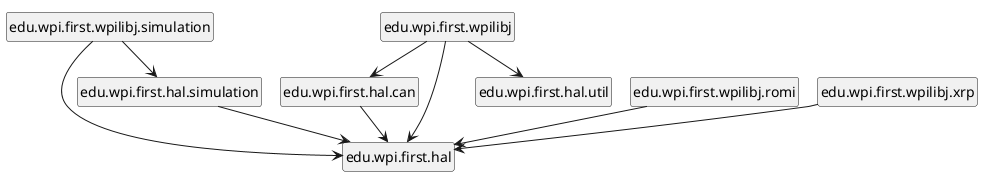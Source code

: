 @startuml
    !pragma layout smetana
    skinparam backgroundcolor transparent
    set namespaceSeparator none
    hide circle
    hide empty fields
    hide empty methods
    edu.wpi.first.hal.can --> edu.wpi.first.hal
    edu.wpi.first.hal.simulation --> edu.wpi.first.hal
    edu.wpi.first.wpilibj --> edu.wpi.first.hal
    edu.wpi.first.wpilibj --> edu.wpi.first.hal.util
    edu.wpi.first.wpilibj --> edu.wpi.first.hal.can
    edu.wpi.first.wpilibj.simulation --> edu.wpi.first.hal
    edu.wpi.first.wpilibj.simulation --> edu.wpi.first.hal.simulation
    edu.wpi.first.wpilibj.romi --> edu.wpi.first.hal
    edu.wpi.first.wpilibj.xrp --> edu.wpi.first.hal
    class "edu.wpi.first.hal.can" [[edu/wpi/first/hal/can/package-summary.html]] {}
    class "edu.wpi.first.hal" [[edu/wpi/first/hal/package-summary.html]] {}
    class "edu.wpi.first.hal.simulation" [[edu/wpi/first/hal/simulation/package-summary.html]] {}
    class "edu.wpi.first.hal.util" [[edu/wpi/first/hal/util/package-summary.html]] {}
@enduml
